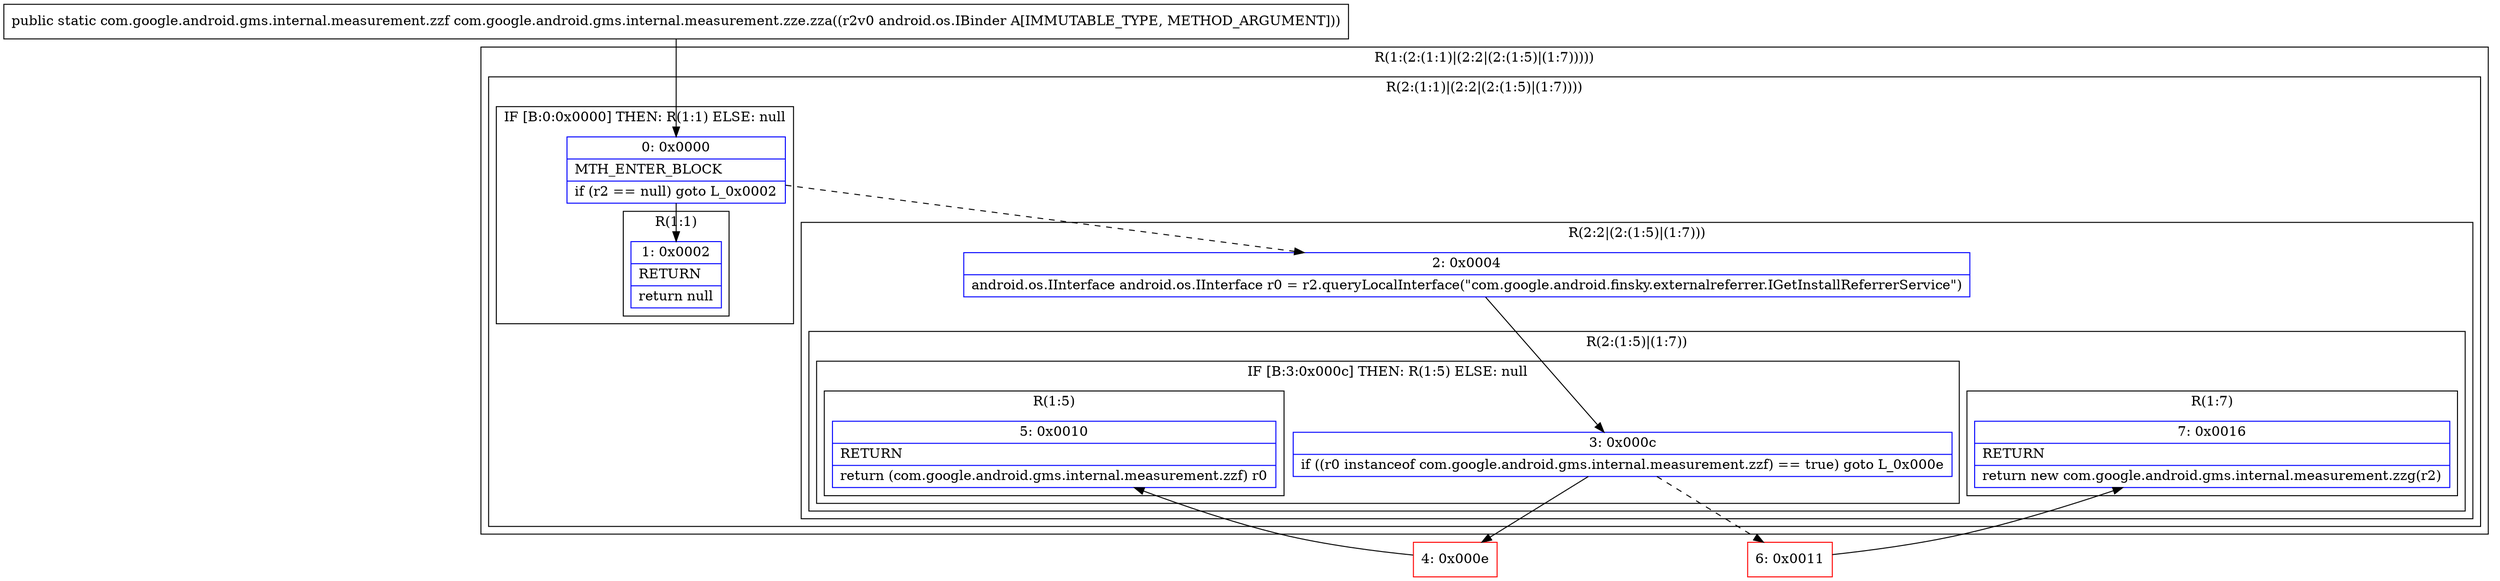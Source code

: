 digraph "CFG forcom.google.android.gms.internal.measurement.zze.zza(Landroid\/os\/IBinder;)Lcom\/google\/android\/gms\/internal\/measurement\/zzf;" {
subgraph cluster_Region_1872533774 {
label = "R(1:(2:(1:1)|(2:2|(2:(1:5)|(1:7)))))";
node [shape=record,color=blue];
subgraph cluster_Region_1938336286 {
label = "R(2:(1:1)|(2:2|(2:(1:5)|(1:7))))";
node [shape=record,color=blue];
subgraph cluster_IfRegion_18458239 {
label = "IF [B:0:0x0000] THEN: R(1:1) ELSE: null";
node [shape=record,color=blue];
Node_0 [shape=record,label="{0\:\ 0x0000|MTH_ENTER_BLOCK\l|if (r2 == null) goto L_0x0002\l}"];
subgraph cluster_Region_304456422 {
label = "R(1:1)";
node [shape=record,color=blue];
Node_1 [shape=record,label="{1\:\ 0x0002|RETURN\l|return null\l}"];
}
}
subgraph cluster_Region_1283071573 {
label = "R(2:2|(2:(1:5)|(1:7)))";
node [shape=record,color=blue];
Node_2 [shape=record,label="{2\:\ 0x0004|android.os.IInterface android.os.IInterface r0 = r2.queryLocalInterface(\"com.google.android.finsky.externalreferrer.IGetInstallReferrerService\")\l}"];
subgraph cluster_Region_435821893 {
label = "R(2:(1:5)|(1:7))";
node [shape=record,color=blue];
subgraph cluster_IfRegion_355269089 {
label = "IF [B:3:0x000c] THEN: R(1:5) ELSE: null";
node [shape=record,color=blue];
Node_3 [shape=record,label="{3\:\ 0x000c|if ((r0 instanceof com.google.android.gms.internal.measurement.zzf) == true) goto L_0x000e\l}"];
subgraph cluster_Region_775402241 {
label = "R(1:5)";
node [shape=record,color=blue];
Node_5 [shape=record,label="{5\:\ 0x0010|RETURN\l|return (com.google.android.gms.internal.measurement.zzf) r0\l}"];
}
}
subgraph cluster_Region_798264382 {
label = "R(1:7)";
node [shape=record,color=blue];
Node_7 [shape=record,label="{7\:\ 0x0016|RETURN\l|return new com.google.android.gms.internal.measurement.zzg(r2)\l}"];
}
}
}
}
}
Node_4 [shape=record,color=red,label="{4\:\ 0x000e}"];
Node_6 [shape=record,color=red,label="{6\:\ 0x0011}"];
MethodNode[shape=record,label="{public static com.google.android.gms.internal.measurement.zzf com.google.android.gms.internal.measurement.zze.zza((r2v0 android.os.IBinder A[IMMUTABLE_TYPE, METHOD_ARGUMENT])) }"];
MethodNode -> Node_0;
Node_0 -> Node_1;
Node_0 -> Node_2[style=dashed];
Node_2 -> Node_3;
Node_3 -> Node_4;
Node_3 -> Node_6[style=dashed];
Node_4 -> Node_5;
Node_6 -> Node_7;
}

